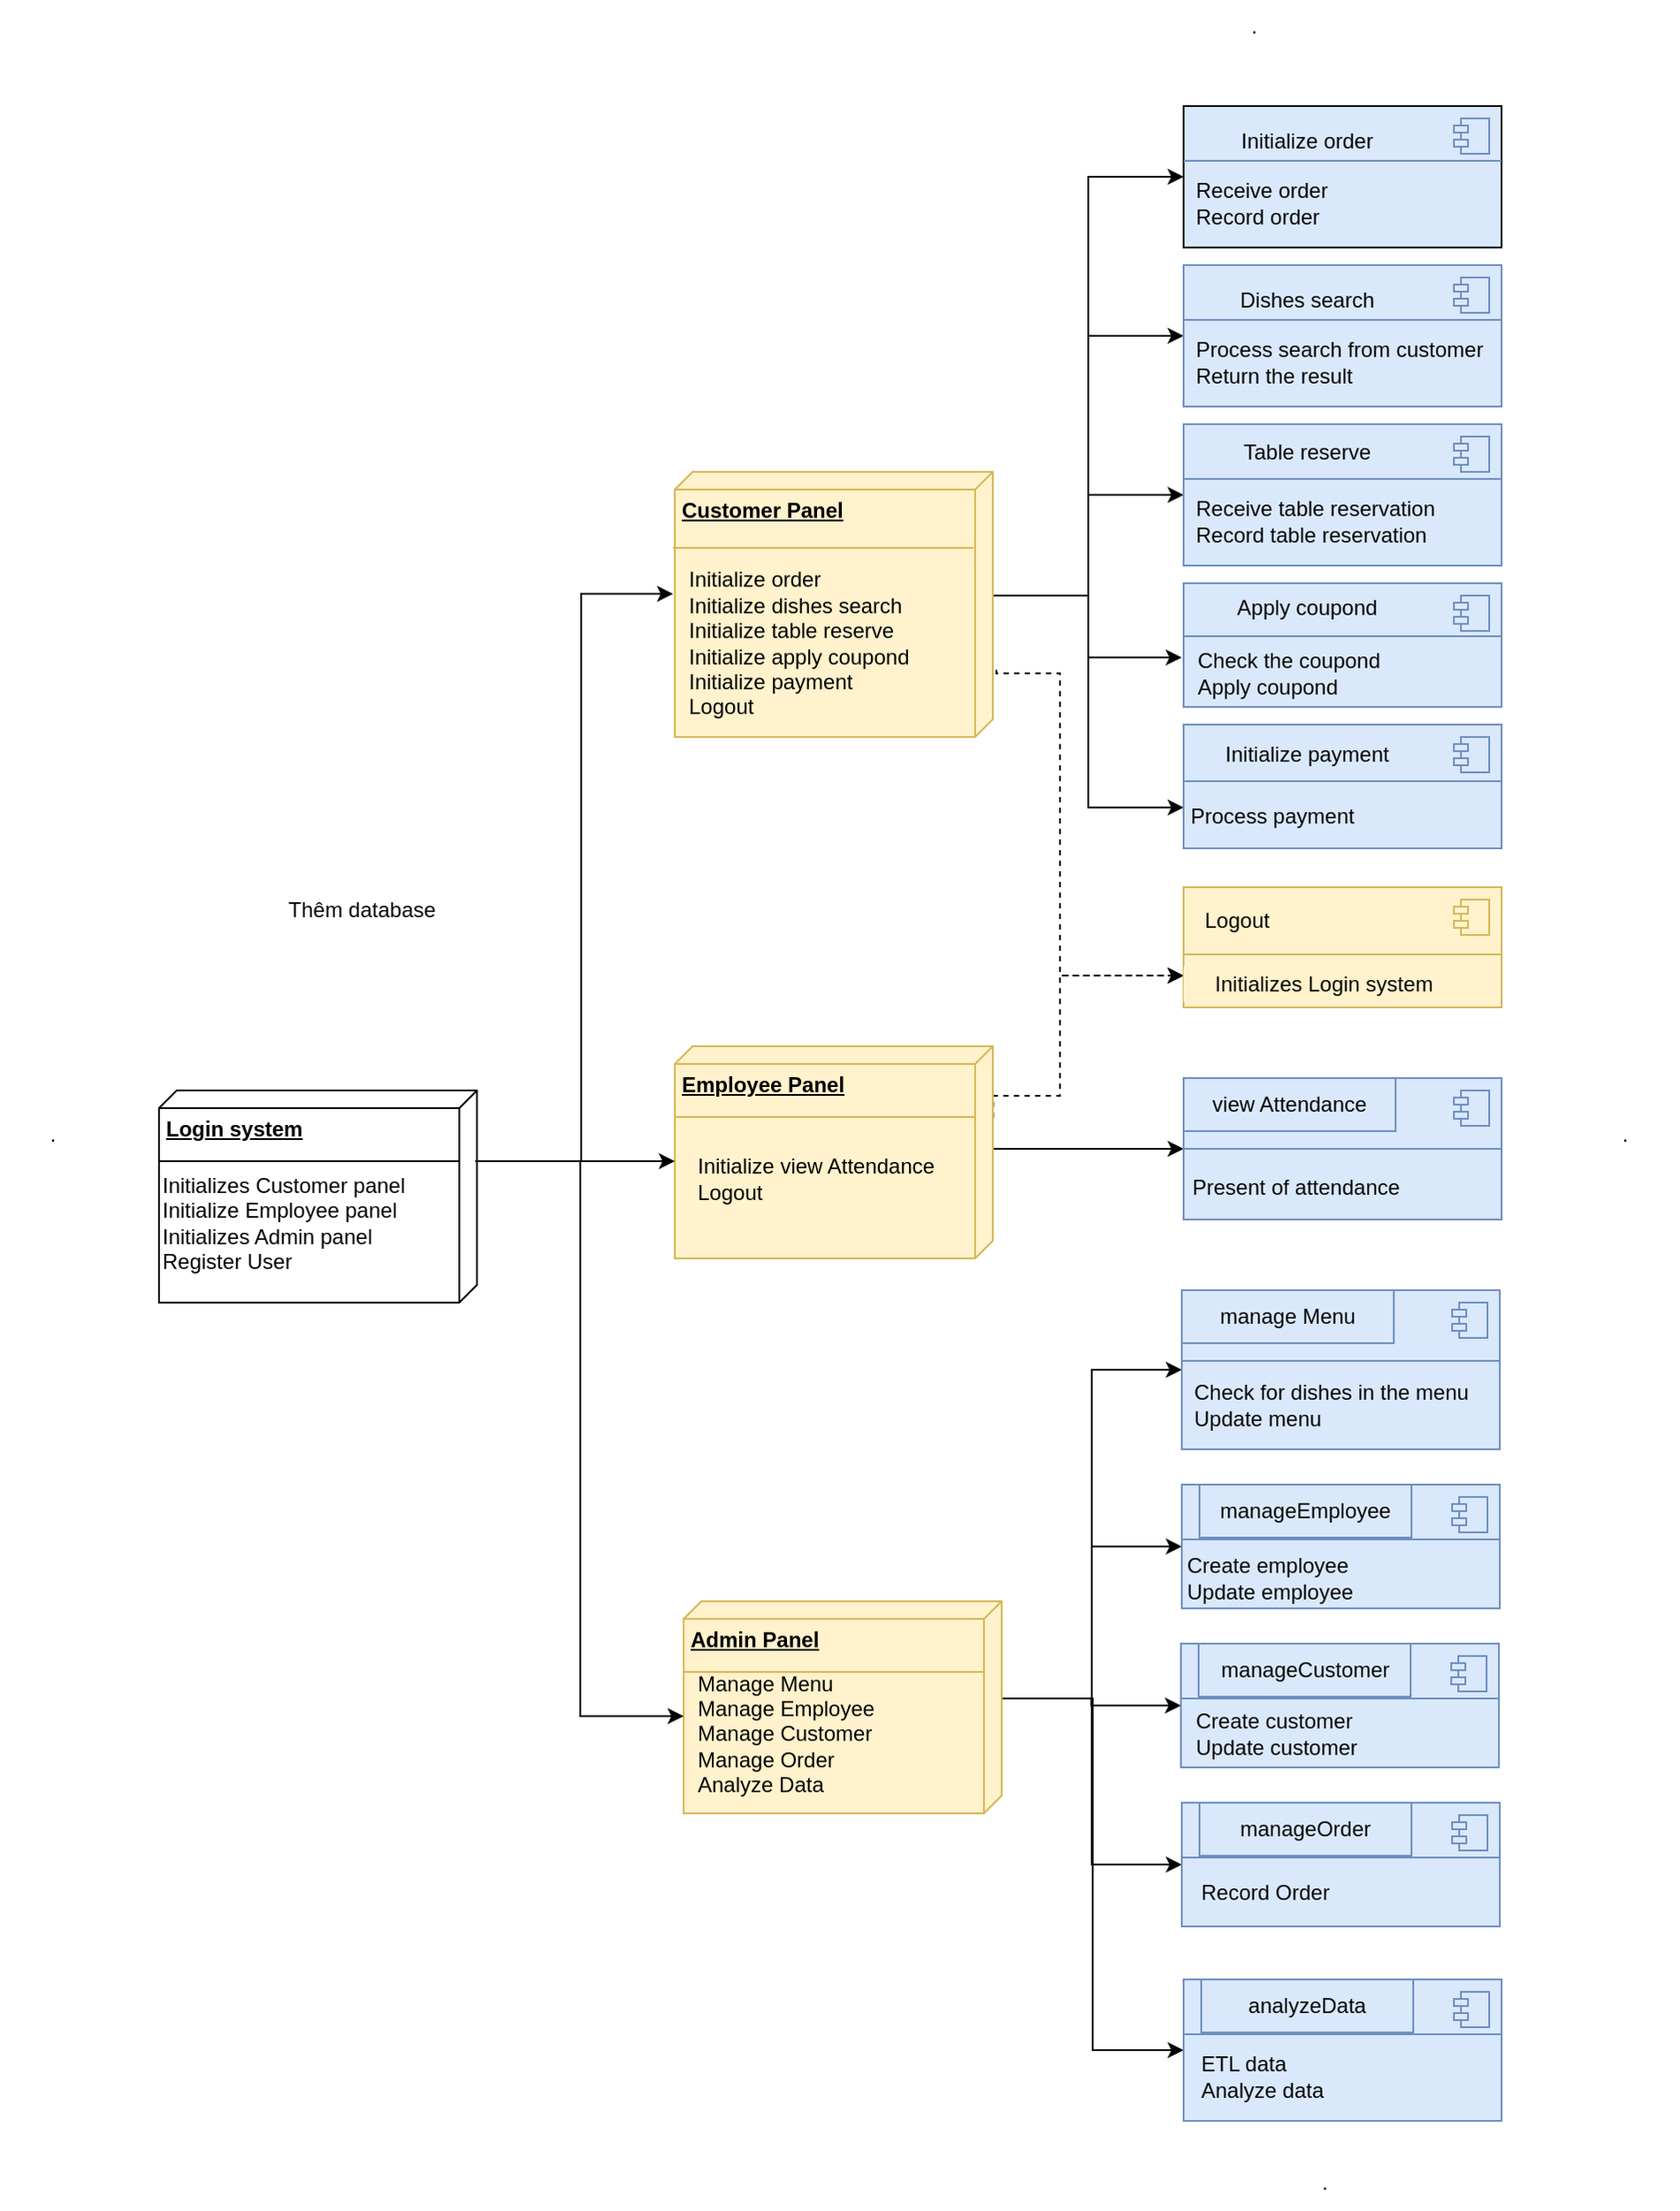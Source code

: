 <mxfile version="15.5.8" type="google"><diagram id="3T9UtdZtCtg2lIXIgLjs" name="Page-1"><mxGraphModel dx="2048" dy="1782" grid="1" gridSize="10" guides="1" tooltips="1" connect="1" arrows="1" fold="1" page="1" pageScale="1" pageWidth="827" pageHeight="1169" math="0" shadow="0"><root><mxCell id="0"/><mxCell id="1" parent="0"/><mxCell id="bgcoTMr867t-cPn1ZHvK-1" value="&lt;b&gt;Login system&lt;/b&gt;" style="verticalAlign=top;align=left;spacingTop=8;spacingLeft=2;spacingRight=12;shape=cube;size=10;direction=south;fontStyle=4;html=1;" parent="1" vertex="1"><mxGeometry x="10" y="307" width="180" height="120" as="geometry"/></mxCell><mxCell id="bgcoTMr867t-cPn1ZHvK-7" value="" style="endArrow=none;html=1;rounded=0;" parent="1" edge="1"><mxGeometry width="50" height="50" relative="1" as="geometry"><mxPoint x="10" y="347" as="sourcePoint"/><mxPoint x="180" y="347" as="targetPoint"/></mxGeometry></mxCell><mxCell id="JtZLrbqiGyBMy7_SzFzH-55" style="edgeStyle=orthogonalEdgeStyle;rounded=0;orthogonalLoop=1;jettySize=auto;html=1;exitX=0;exitY=0;exitDx=55;exitDy=0;exitPerimeter=0;entryX=0;entryY=0.5;entryDx=0;entryDy=0;" parent="1" source="bgcoTMr867t-cPn1ZHvK-8" target="bgcoTMr867t-cPn1ZHvK-42" edge="1"><mxGeometry relative="1" as="geometry"/></mxCell><mxCell id="JtZLrbqiGyBMy7_SzFzH-57" style="edgeStyle=orthogonalEdgeStyle;rounded=0;orthogonalLoop=1;jettySize=auto;html=1;exitX=0;exitY=0;exitDx=55;exitDy=0;exitPerimeter=0;entryX=0;entryY=0.5;entryDx=0;entryDy=0;" parent="1" source="bgcoTMr867t-cPn1ZHvK-8" target="bgcoTMr867t-cPn1ZHvK-14" edge="1"><mxGeometry relative="1" as="geometry"/></mxCell><mxCell id="JtZLrbqiGyBMy7_SzFzH-58" style="edgeStyle=orthogonalEdgeStyle;rounded=0;orthogonalLoop=1;jettySize=auto;html=1;exitX=0;exitY=0;exitDx=55;exitDy=0;exitPerimeter=0;entryX=0;entryY=0.5;entryDx=0;entryDy=0;" parent="1" source="bgcoTMr867t-cPn1ZHvK-8" target="bgcoTMr867t-cPn1ZHvK-18" edge="1"><mxGeometry relative="1" as="geometry"/></mxCell><mxCell id="JtZLrbqiGyBMy7_SzFzH-59" style="edgeStyle=orthogonalEdgeStyle;rounded=0;orthogonalLoop=1;jettySize=auto;html=1;exitX=0;exitY=0;exitDx=55;exitDy=0;exitPerimeter=0;entryX=0;entryY=0.5;entryDx=0;entryDy=0;" parent="1" source="bgcoTMr867t-cPn1ZHvK-8" target="bgcoTMr867t-cPn1ZHvK-22" edge="1"><mxGeometry relative="1" as="geometry"/></mxCell><mxCell id="JtZLrbqiGyBMy7_SzFzH-60" style="edgeStyle=orthogonalEdgeStyle;rounded=0;orthogonalLoop=1;jettySize=auto;html=1;exitX=0;exitY=0;exitDx=55;exitDy=0;exitPerimeter=0;entryX=0;entryY=0.5;entryDx=0;entryDy=0;" parent="1" source="bgcoTMr867t-cPn1ZHvK-8" target="bgcoTMr867t-cPn1ZHvK-26" edge="1"><mxGeometry relative="1" as="geometry"/></mxCell><mxCell id="bgcoTMr867t-cPn1ZHvK-8" value="&lt;b&gt;Admin Panel&lt;/b&gt;" style="verticalAlign=top;align=left;spacingTop=8;spacingLeft=2;spacingRight=12;shape=cube;size=10;direction=south;fontStyle=4;html=1;fillColor=#fff2cc;strokeColor=#d6b656;" parent="1" vertex="1"><mxGeometry x="307" y="596" width="180" height="120" as="geometry"/></mxCell><mxCell id="bgcoTMr867t-cPn1ZHvK-9" value="" style="endArrow=none;html=1;rounded=0;fillColor=#fff2cc;strokeColor=#d6b656;" parent="1" edge="1"><mxGeometry width="50" height="50" relative="1" as="geometry"><mxPoint x="307" y="636" as="sourcePoint"/><mxPoint x="477" y="636" as="targetPoint"/></mxGeometry></mxCell><mxCell id="JtZLrbqiGyBMy7_SzFzH-47" style="edgeStyle=orthogonalEdgeStyle;rounded=0;orthogonalLoop=1;jettySize=auto;html=1;exitX=0.747;exitY=-0.011;exitDx=0;exitDy=0;exitPerimeter=0;entryX=0;entryY=0.25;entryDx=0;entryDy=0;dashed=1;" parent="1" source="bgcoTMr867t-cPn1ZHvK-10" target="JtZLrbqiGyBMy7_SzFzH-23" edge="1"><mxGeometry relative="1" as="geometry"><Array as="points"><mxPoint x="484" y="71"/><mxPoint x="520" y="71"/><mxPoint x="520" y="242"/></Array></mxGeometry></mxCell><mxCell id="JtZLrbqiGyBMy7_SzFzH-49" style="edgeStyle=orthogonalEdgeStyle;rounded=0;orthogonalLoop=1;jettySize=auto;html=1;exitX=0;exitY=0;exitDx=70;exitDy=0;exitPerimeter=0;entryX=0;entryY=0.5;entryDx=0;entryDy=0;" parent="1" source="bgcoTMr867t-cPn1ZHvK-10" target="bgcoTMr867t-cPn1ZHvK-30" edge="1"><mxGeometry relative="1" as="geometry"/></mxCell><mxCell id="JtZLrbqiGyBMy7_SzFzH-50" style="edgeStyle=orthogonalEdgeStyle;rounded=0;orthogonalLoop=1;jettySize=auto;html=1;exitX=0;exitY=0;exitDx=70;exitDy=0;exitPerimeter=0;entryX=0;entryY=0.67;entryDx=0;entryDy=0;entryPerimeter=0;" parent="1" source="bgcoTMr867t-cPn1ZHvK-10" target="bgcoTMr867t-cPn1ZHvK-34" edge="1"><mxGeometry relative="1" as="geometry"/></mxCell><mxCell id="9MHFM3vKsaL5RqxzmAfH-20" style="edgeStyle=orthogonalEdgeStyle;rounded=0;orthogonalLoop=1;jettySize=auto;html=1;exitX=0;exitY=0;exitDx=70;exitDy=0;exitPerimeter=0;entryX=-0.006;entryY=0.6;entryDx=0;entryDy=0;entryPerimeter=0;" parent="1" source="bgcoTMr867t-cPn1ZHvK-10" target="9MHFM3vKsaL5RqxzmAfH-13" edge="1"><mxGeometry relative="1" as="geometry"/></mxCell><mxCell id="9MHFM3vKsaL5RqxzmAfH-21" style="edgeStyle=orthogonalEdgeStyle;rounded=0;orthogonalLoop=1;jettySize=auto;html=1;exitX=0;exitY=0;exitDx=70;exitDy=0;exitPerimeter=0;entryX=0;entryY=0.5;entryDx=0;entryDy=0;" parent="1" source="bgcoTMr867t-cPn1ZHvK-10" target="9MHFM3vKsaL5RqxzmAfH-1" edge="1"><mxGeometry relative="1" as="geometry"/></mxCell><mxCell id="9MHFM3vKsaL5RqxzmAfH-24" style="edgeStyle=orthogonalEdgeStyle;rounded=0;orthogonalLoop=1;jettySize=auto;html=1;exitX=0;exitY=0;exitDx=70;exitDy=0;exitPerimeter=0;entryX=0;entryY=0.5;entryDx=0;entryDy=0;" parent="1" source="bgcoTMr867t-cPn1ZHvK-10" target="9MHFM3vKsaL5RqxzmAfH-5" edge="1"><mxGeometry relative="1" as="geometry"/></mxCell><mxCell id="bgcoTMr867t-cPn1ZHvK-10" value="&lt;b&gt;Customer Panel&lt;/b&gt;" style="verticalAlign=top;align=left;spacingTop=8;spacingLeft=2;spacingRight=12;shape=cube;size=10;direction=south;fontStyle=4;html=1;fillColor=#fff2cc;strokeColor=#d6b656;" parent="1" vertex="1"><mxGeometry x="302" y="-43" width="180" height="150" as="geometry"/></mxCell><mxCell id="bgcoTMr867t-cPn1ZHvK-11" value="" style="endArrow=none;html=1;rounded=0;fillColor=#fff2cc;strokeColor=#d6b656;" parent="1" edge="1"><mxGeometry width="50" height="50" relative="1" as="geometry"><mxPoint x="301" as="sourcePoint"/><mxPoint x="471" as="targetPoint"/></mxGeometry></mxCell><mxCell id="JtZLrbqiGyBMy7_SzFzH-45" style="edgeStyle=orthogonalEdgeStyle;rounded=0;orthogonalLoop=1;jettySize=auto;html=1;exitX=0.336;exitY=-0.001;exitDx=0;exitDy=0;exitPerimeter=0;entryX=0;entryY=0.25;entryDx=0;entryDy=0;dashed=1;" parent="1" source="bgcoTMr867t-cPn1ZHvK-12" target="JtZLrbqiGyBMy7_SzFzH-23" edge="1"><mxGeometry relative="1" as="geometry"><Array as="points"><mxPoint x="482" y="310"/><mxPoint x="520" y="310"/><mxPoint x="520" y="242"/></Array></mxGeometry></mxCell><mxCell id="9MHFM3vKsaL5RqxzmAfH-33" style="edgeStyle=orthogonalEdgeStyle;rounded=0;orthogonalLoop=1;jettySize=auto;html=1;exitX=0;exitY=0;exitDx=55;exitDy=0;exitPerimeter=0;entryX=0;entryY=0.5;entryDx=0;entryDy=0;" parent="1" source="bgcoTMr867t-cPn1ZHvK-12" target="bgcoTMr867t-cPn1ZHvK-38" edge="1"><mxGeometry relative="1" as="geometry"><Array as="points"><mxPoint x="482" y="340"/></Array></mxGeometry></mxCell><mxCell id="bgcoTMr867t-cPn1ZHvK-12" value="&lt;b&gt;Employee Panel&lt;/b&gt;" style="verticalAlign=top;align=left;spacingTop=8;spacingLeft=2;spacingRight=12;shape=cube;size=10;direction=south;fontStyle=4;html=1;fillColor=#fff2cc;strokeColor=#d6b656;" parent="1" vertex="1"><mxGeometry x="302" y="282" width="180" height="120" as="geometry"/></mxCell><mxCell id="bgcoTMr867t-cPn1ZHvK-13" value="" style="endArrow=none;html=1;rounded=0;fillColor=#fff2cc;strokeColor=#d6b656;" parent="1" edge="1"><mxGeometry width="50" height="50" relative="1" as="geometry"><mxPoint x="302" y="322" as="sourcePoint"/><mxPoint x="472" y="322" as="targetPoint"/></mxGeometry></mxCell><mxCell id="bgcoTMr867t-cPn1ZHvK-14" value="" style="html=1;dropTarget=0;fillColor=#dae8fc;strokeColor=#6c8ebf;" parent="1" vertex="1"><mxGeometry x="589" y="530" width="180" height="70" as="geometry"/></mxCell><mxCell id="bgcoTMr867t-cPn1ZHvK-15" value="" style="shape=module;jettyWidth=8;jettyHeight=4;fillColor=#dae8fc;strokeColor=#6c8ebf;" parent="bgcoTMr867t-cPn1ZHvK-14" vertex="1"><mxGeometry x="1" width="20" height="20" relative="1" as="geometry"><mxPoint x="-27" y="7" as="offset"/></mxGeometry></mxCell><mxCell id="bgcoTMr867t-cPn1ZHvK-16" value="" style="endArrow=none;html=1;rounded=0;fillColor=#dae8fc;strokeColor=#6c8ebf;" parent="1" edge="1"><mxGeometry width="50" height="50" relative="1" as="geometry"><mxPoint x="589" y="561" as="sourcePoint"/><mxPoint x="769" y="561" as="targetPoint"/></mxGeometry></mxCell><mxCell id="bgcoTMr867t-cPn1ZHvK-17" value="manageEmployee" style="text;html=1;strokeColor=#6c8ebf;fillColor=#dae8fc;align=center;verticalAlign=middle;whiteSpace=wrap;rounded=0;" parent="1" vertex="1"><mxGeometry x="599" y="530" width="120" height="30" as="geometry"/></mxCell><mxCell id="bgcoTMr867t-cPn1ZHvK-18" value="" style="html=1;dropTarget=0;fillColor=#dae8fc;strokeColor=#6c8ebf;" parent="1" vertex="1"><mxGeometry x="588.5" y="620" width="180" height="70" as="geometry"/></mxCell><mxCell id="bgcoTMr867t-cPn1ZHvK-19" value="" style="shape=module;jettyWidth=8;jettyHeight=4;fillColor=#dae8fc;strokeColor=#6c8ebf;" parent="bgcoTMr867t-cPn1ZHvK-18" vertex="1"><mxGeometry x="1" width="20" height="20" relative="1" as="geometry"><mxPoint x="-27" y="7" as="offset"/></mxGeometry></mxCell><mxCell id="bgcoTMr867t-cPn1ZHvK-20" value="" style="endArrow=none;html=1;rounded=0;fillColor=#dae8fc;strokeColor=#6c8ebf;" parent="1" edge="1"><mxGeometry width="50" height="50" relative="1" as="geometry"><mxPoint x="588.5" y="651" as="sourcePoint"/><mxPoint x="768.5" y="651" as="targetPoint"/></mxGeometry></mxCell><mxCell id="bgcoTMr867t-cPn1ZHvK-21" value="manageCustomer" style="text;html=1;strokeColor=#6c8ebf;fillColor=#dae8fc;align=center;verticalAlign=middle;whiteSpace=wrap;rounded=0;" parent="1" vertex="1"><mxGeometry x="598.5" y="620" width="120" height="30" as="geometry"/></mxCell><mxCell id="bgcoTMr867t-cPn1ZHvK-22" value="" style="html=1;dropTarget=0;fillColor=#dae8fc;strokeColor=#6c8ebf;" parent="1" vertex="1"><mxGeometry x="589" y="710" width="180" height="70" as="geometry"/></mxCell><mxCell id="bgcoTMr867t-cPn1ZHvK-23" value="" style="shape=module;jettyWidth=8;jettyHeight=4;fillColor=#dae8fc;strokeColor=#6c8ebf;" parent="bgcoTMr867t-cPn1ZHvK-22" vertex="1"><mxGeometry x="1" width="20" height="20" relative="1" as="geometry"><mxPoint x="-27" y="7" as="offset"/></mxGeometry></mxCell><mxCell id="bgcoTMr867t-cPn1ZHvK-24" value="" style="endArrow=none;html=1;rounded=0;fillColor=#dae8fc;strokeColor=#6c8ebf;" parent="1" edge="1"><mxGeometry width="50" height="50" relative="1" as="geometry"><mxPoint x="589" y="741" as="sourcePoint"/><mxPoint x="769" y="741" as="targetPoint"/></mxGeometry></mxCell><mxCell id="bgcoTMr867t-cPn1ZHvK-25" value="manageOrder" style="text;html=1;strokeColor=#6c8ebf;fillColor=#dae8fc;align=center;verticalAlign=middle;whiteSpace=wrap;rounded=0;" parent="1" vertex="1"><mxGeometry x="599" y="710" width="120" height="30" as="geometry"/></mxCell><mxCell id="bgcoTMr867t-cPn1ZHvK-26" value="" style="html=1;dropTarget=0;fillColor=#dae8fc;strokeColor=#6c8ebf;" parent="1" vertex="1"><mxGeometry x="590" y="810" width="180" height="80" as="geometry"/></mxCell><mxCell id="bgcoTMr867t-cPn1ZHvK-27" value="" style="shape=module;jettyWidth=8;jettyHeight=4;fillColor=#dae8fc;strokeColor=#6c8ebf;" parent="bgcoTMr867t-cPn1ZHvK-26" vertex="1"><mxGeometry x="1" width="20" height="20" relative="1" as="geometry"><mxPoint x="-27" y="7" as="offset"/></mxGeometry></mxCell><mxCell id="bgcoTMr867t-cPn1ZHvK-28" value="" style="endArrow=none;html=1;rounded=0;fillColor=#dae8fc;strokeColor=#6c8ebf;" parent="1" edge="1"><mxGeometry width="50" height="50" relative="1" as="geometry"><mxPoint x="590" y="841" as="sourcePoint"/><mxPoint x="770" y="841" as="targetPoint"/></mxGeometry></mxCell><mxCell id="bgcoTMr867t-cPn1ZHvK-29" value="analyzeData" style="text;html=1;strokeColor=#6c8ebf;fillColor=#dae8fc;align=center;verticalAlign=middle;whiteSpace=wrap;rounded=0;" parent="1" vertex="1"><mxGeometry x="600" y="810" width="120" height="30" as="geometry"/></mxCell><mxCell id="bgcoTMr867t-cPn1ZHvK-30" value="" style="html=1;dropTarget=0;fillColor=#dae8fc;strokeColor=#6c8ebf;" parent="1" vertex="1"><mxGeometry x="590" y="-70" width="180" height="80" as="geometry"/></mxCell><mxCell id="bgcoTMr867t-cPn1ZHvK-31" value="" style="shape=module;jettyWidth=8;jettyHeight=4;fillColor=#dae8fc;strokeColor=#6c8ebf;" parent="bgcoTMr867t-cPn1ZHvK-30" vertex="1"><mxGeometry x="1" width="20" height="20" relative="1" as="geometry"><mxPoint x="-27" y="7" as="offset"/></mxGeometry></mxCell><mxCell id="bgcoTMr867t-cPn1ZHvK-32" value="" style="endArrow=none;html=1;rounded=0;fillColor=#dae8fc;strokeColor=#6c8ebf;" parent="1" edge="1"><mxGeometry width="50" height="50" relative="1" as="geometry"><mxPoint x="590" y="-39" as="sourcePoint"/><mxPoint x="770" y="-39" as="targetPoint"/></mxGeometry></mxCell><mxCell id="bgcoTMr867t-cPn1ZHvK-33" value="Table reserve" style="text;html=1;strokeColor=none;fillColor=#dae8fc;align=center;verticalAlign=middle;whiteSpace=wrap;rounded=0;" parent="1" vertex="1"><mxGeometry x="600" y="-69" width="120" height="29" as="geometry"/></mxCell><mxCell id="bgcoTMr867t-cPn1ZHvK-34" value="" style="html=1;dropTarget=0;fillColor=#dae8fc;strokeColor=#6c8ebf;" parent="1" vertex="1"><mxGeometry x="590" y="100" width="180" height="70" as="geometry"/></mxCell><mxCell id="bgcoTMr867t-cPn1ZHvK-35" value="" style="shape=module;jettyWidth=8;jettyHeight=4;fillColor=#dae8fc;strokeColor=#6c8ebf;" parent="bgcoTMr867t-cPn1ZHvK-34" vertex="1"><mxGeometry x="1" width="20" height="20" relative="1" as="geometry"><mxPoint x="-27" y="7" as="offset"/></mxGeometry></mxCell><mxCell id="bgcoTMr867t-cPn1ZHvK-37" value="Initialize payment" style="text;html=1;strokeColor=none;fillColor=#dae8fc;align=center;verticalAlign=middle;whiteSpace=wrap;rounded=0;" parent="1" vertex="1"><mxGeometry x="600" y="107" width="120" height="20" as="geometry"/></mxCell><mxCell id="bgcoTMr867t-cPn1ZHvK-38" value="" style="html=1;dropTarget=0;fillColor=#dae8fc;strokeColor=#6c8ebf;" parent="1" vertex="1"><mxGeometry x="590" y="300" width="180" height="80" as="geometry"/></mxCell><mxCell id="bgcoTMr867t-cPn1ZHvK-39" value="" style="shape=module;jettyWidth=8;jettyHeight=4;fillColor=#dae8fc;strokeColor=#6c8ebf;" parent="bgcoTMr867t-cPn1ZHvK-38" vertex="1"><mxGeometry x="1" width="20" height="20" relative="1" as="geometry"><mxPoint x="-27" y="7" as="offset"/></mxGeometry></mxCell><mxCell id="bgcoTMr867t-cPn1ZHvK-40" value="" style="endArrow=none;html=1;rounded=0;fillColor=#dae8fc;strokeColor=#6c8ebf;" parent="1" edge="1"><mxGeometry width="50" height="50" relative="1" as="geometry"><mxPoint x="590" y="340" as="sourcePoint"/><mxPoint x="770" y="340" as="targetPoint"/></mxGeometry></mxCell><mxCell id="bgcoTMr867t-cPn1ZHvK-41" value="view Attendance&lt;span style=&quot;color: rgba(0 , 0 , 0 , 0) ; font-family: monospace ; font-size: 0px&quot;&gt;%3CmxGraphModel%3E%3Croot%3E%3CmxCell%20id%3D%220%22%2F%3E%3CmxCell%20id%3D%221%22%20parent%3D%220%22%2F%3E%3CmxCell%20id%3D%222%22%20value%3D%22%22%20style%3D%22html%3D1%3BdropTarget%3D0%3B%22%20vertex%3D%221%22%20parent%3D%221%22%3E%3CmxGeometry%20x%3D%22590%22%20y%3D%22110%22%20width%3D%22180%22%20height%3D%2290%22%20as%3D%22geometry%22%2F%3E%3C%2FmxCell%3E%3CmxCell%20id%3D%223%22%20value%3D%22%22%20style%3D%22shape%3Dmodule%3BjettyWidth%3D8%3BjettyHeight%3D4%3B%22%20vertex%3D%221%22%20parent%3D%222%22%3E%3CmxGeometry%20x%3D%221%22%20width%3D%2220%22%20height%3D%2220%22%20relative%3D%221%22%20as%3D%22geometry%22%3E%3CmxPoint%20x%3D%22-27%22%20y%3D%227%22%20as%3D%22offset%22%2F%3E%3C%2FmxGeometry%3E%3C%2FmxCell%3E%3CmxCell%20id%3D%224%22%20value%3D%22%22%20style%3D%22endArrow%3Dnone%3Bhtml%3D1%3Brounded%3D0%3B%22%20edge%3D%221%22%20parent%3D%221%22%3E%3CmxGeometry%20width%3D%2250%22%20height%3D%2250%22%20relative%3D%221%22%20as%3D%22geometry%22%3E%3CmxPoint%20x%3D%22590%22%20y%3D%22141%22%20as%3D%22sourcePoint%22%2F%3E%3CmxPoint%20x%3D%22770%22%20y%3D%22141%22%20as%3D%22targetPoint%22%2F%3E%3C%2FmxGeometry%3E%3C%2FmxCell%3E%3CmxCell%20id%3D%225%22%20value%3D%22viewOrderStatus%22%20style%3D%22text%3Bhtml%3D1%3BstrokeColor%3Dnone%3BfillColor%3Dnone%3Balign%3Dcenter%3BverticalAlign%3Dmiddle%3BwhiteSpace%3Dwrap%3Brounded%3D0%3B%22%20vertex%3D%221%22%20parent%3D%221%22%3E%3CmxGeometry%20x%3D%22600%22%20y%3D%22110%22%20width%3D%22120%22%20height%3D%2230%22%20as%3D%22geometry%22%2F%3E%3C%2FmxCell%3E%3C%2Froot%3E%3C%2FmxGraphModel%3E&lt;/span&gt;" style="text;html=1;strokeColor=#6c8ebf;fillColor=#dae8fc;align=center;verticalAlign=middle;whiteSpace=wrap;rounded=0;" parent="1" vertex="1"><mxGeometry x="590" y="300" width="120" height="30" as="geometry"/></mxCell><mxCell id="bgcoTMr867t-cPn1ZHvK-42" value="" style="html=1;dropTarget=0;fillColor=#dae8fc;strokeColor=#6c8ebf;" parent="1" vertex="1"><mxGeometry x="589" y="420" width="180" height="90" as="geometry"/></mxCell><mxCell id="bgcoTMr867t-cPn1ZHvK-43" value="" style="shape=module;jettyWidth=8;jettyHeight=4;fillColor=#dae8fc;strokeColor=#6c8ebf;" parent="bgcoTMr867t-cPn1ZHvK-42" vertex="1"><mxGeometry x="1" width="20" height="20" relative="1" as="geometry"><mxPoint x="-27" y="7" as="offset"/></mxGeometry></mxCell><mxCell id="bgcoTMr867t-cPn1ZHvK-44" value="" style="endArrow=none;html=1;rounded=0;fillColor=#dae8fc;strokeColor=#6c8ebf;" parent="1" edge="1"><mxGeometry width="50" height="50" relative="1" as="geometry"><mxPoint x="589" y="460" as="sourcePoint"/><mxPoint x="769" y="460" as="targetPoint"/></mxGeometry></mxCell><mxCell id="bgcoTMr867t-cPn1ZHvK-45" value="manage Menu" style="text;html=1;strokeColor=#6c8ebf;fillColor=#dae8fc;align=center;verticalAlign=middle;whiteSpace=wrap;rounded=0;" parent="1" vertex="1"><mxGeometry x="589" y="420" width="120" height="30" as="geometry"/></mxCell><mxCell id="9MHFM3vKsaL5RqxzmAfH-40" style="edgeStyle=orthogonalEdgeStyle;rounded=0;orthogonalLoop=1;jettySize=auto;html=1;exitX=1;exitY=0;exitDx=0;exitDy=0;entryX=0;entryY=0;entryDx=65;entryDy=180;entryPerimeter=0;" parent="1" source="JtZLrbqiGyBMy7_SzFzH-2" target="bgcoTMr867t-cPn1ZHvK-12" edge="1"><mxGeometry relative="1" as="geometry"/></mxCell><mxCell id="9MHFM3vKsaL5RqxzmAfH-41" style="edgeStyle=orthogonalEdgeStyle;rounded=0;orthogonalLoop=1;jettySize=auto;html=1;exitX=1;exitY=0;exitDx=0;exitDy=0;entryX=0;entryY=0;entryDx=65;entryDy=180;entryPerimeter=0;" parent="1" source="JtZLrbqiGyBMy7_SzFzH-2" target="bgcoTMr867t-cPn1ZHvK-8" edge="1"><mxGeometry relative="1" as="geometry"/></mxCell><mxCell id="9MHFM3vKsaL5RqxzmAfH-44" style="edgeStyle=orthogonalEdgeStyle;rounded=0;orthogonalLoop=1;jettySize=auto;html=1;entryX=0.48;entryY=1;entryDx=0;entryDy=0;entryPerimeter=0;" parent="1" edge="1"><mxGeometry relative="1" as="geometry"><mxPoint x="189" y="347" as="sourcePoint"/><mxPoint x="301" y="26" as="targetPoint"/><Array as="points"><mxPoint x="189" y="347"/><mxPoint x="249" y="347"/><mxPoint x="249" y="26"/></Array></mxGeometry></mxCell><mxCell id="JtZLrbqiGyBMy7_SzFzH-2" value="Initializes Customer panel&lt;br&gt;Initialize Employee panel&lt;br&gt;Initializes Admin panel&lt;br&gt;Register User" style="text;html=1;strokeColor=none;fillColor=none;align=left;verticalAlign=middle;whiteSpace=wrap;rounded=0;" parent="1" vertex="1"><mxGeometry x="10" y="367" width="180" height="30" as="geometry"/></mxCell><mxCell id="JtZLrbqiGyBMy7_SzFzH-3" value="Initialize order&lt;br&gt;Initialize dishes search&lt;br&gt;Initialize table reserve&lt;br&gt;Initialize apply coupond&lt;br&gt;Initialize payment&lt;br&gt;Logout" style="text;html=1;strokeColor=none;fillColor=#fff2cc;align=left;verticalAlign=middle;whiteSpace=wrap;rounded=0;" parent="1" vertex="1"><mxGeometry x="307.5" y="39" width="159" height="30" as="geometry"/></mxCell><mxCell id="JtZLrbqiGyBMy7_SzFzH-7" value="Initialize view Attendance&lt;br&gt;Logout" style="text;html=1;strokeColor=none;fillColor=#fff2cc;align=left;verticalAlign=middle;whiteSpace=wrap;rounded=0;" parent="1" vertex="1"><mxGeometry x="312.5" y="342" width="159" height="30" as="geometry"/></mxCell><mxCell id="JtZLrbqiGyBMy7_SzFzH-8" value="Manage Menu&lt;br&gt;Manage Employee&lt;br&gt;Manage Customer&lt;br&gt;Manage Order&lt;br&gt;Analyze Data" style="text;html=1;strokeColor=none;fillColor=#fff2cc;align=left;verticalAlign=middle;whiteSpace=wrap;rounded=0;" parent="1" vertex="1"><mxGeometry x="312.5" y="656" width="159" height="30" as="geometry"/></mxCell><mxCell id="JtZLrbqiGyBMy7_SzFzH-14" value="" style="endArrow=none;html=1;rounded=0;fillColor=#dae8fc;strokeColor=#6c8ebf;" parent="1" edge="1"><mxGeometry width="50" height="50" relative="1" as="geometry"><mxPoint x="590.0" y="132" as="sourcePoint"/><mxPoint x="770" y="132" as="targetPoint"/><Array as="points"/></mxGeometry></mxCell><mxCell id="JtZLrbqiGyBMy7_SzFzH-17" value="" style="html=1;dropTarget=0;fillColor=#fff2cc;strokeColor=#d6b656;" parent="1" vertex="1"><mxGeometry x="590" y="192" width="180" height="68" as="geometry"/></mxCell><mxCell id="JtZLrbqiGyBMy7_SzFzH-18" value="" style="shape=module;jettyWidth=8;jettyHeight=4;fillColor=#fff2cc;strokeColor=#d6b656;" parent="JtZLrbqiGyBMy7_SzFzH-17" vertex="1"><mxGeometry x="1" width="20" height="20" relative="1" as="geometry"><mxPoint x="-27" y="7" as="offset"/></mxGeometry></mxCell><mxCell id="JtZLrbqiGyBMy7_SzFzH-21" value="Logout" style="text;html=1;strokeColor=none;fillColor=#fff2cc;align=left;verticalAlign=middle;whiteSpace=wrap;rounded=0;" parent="1" vertex="1"><mxGeometry x="600" y="196" width="120" height="30" as="geometry"/></mxCell><mxCell id="JtZLrbqiGyBMy7_SzFzH-22" value="" style="endArrow=none;html=1;rounded=0;fillColor=#fff2cc;strokeColor=#d6b656;" parent="1" edge="1"><mxGeometry width="50" height="50" relative="1" as="geometry"><mxPoint x="590.0" y="230.0" as="sourcePoint"/><mxPoint x="770" y="230.0" as="targetPoint"/><Array as="points"/></mxGeometry></mxCell><mxCell id="JtZLrbqiGyBMy7_SzFzH-23" value="Initializes Login system" style="text;html=1;strokeColor=none;fillColor=#fff2cc;align=center;verticalAlign=middle;whiteSpace=wrap;rounded=0;" parent="1" vertex="1"><mxGeometry x="590" y="237" width="159" height="20" as="geometry"/></mxCell><mxCell id="9MHFM3vKsaL5RqxzmAfH-1" value="" style="html=1;dropTarget=0;fillColor=#dae8fc;strokeColor=#6c8ebf;" parent="1" vertex="1"><mxGeometry x="590" y="-160" width="180" height="80" as="geometry"/></mxCell><mxCell id="9MHFM3vKsaL5RqxzmAfH-2" value="" style="shape=module;jettyWidth=8;jettyHeight=4;fillColor=#dae8fc;strokeColor=#6c8ebf;" parent="9MHFM3vKsaL5RqxzmAfH-1" vertex="1"><mxGeometry x="1" width="20" height="20" relative="1" as="geometry"><mxPoint x="-27" y="7" as="offset"/></mxGeometry></mxCell><mxCell id="9MHFM3vKsaL5RqxzmAfH-3" value="" style="endArrow=none;html=1;rounded=0;fillColor=#dae8fc;strokeColor=#6c8ebf;" parent="1" edge="1"><mxGeometry width="50" height="50" relative="1" as="geometry"><mxPoint x="590" y="-129" as="sourcePoint"/><mxPoint x="770" y="-129" as="targetPoint"/></mxGeometry></mxCell><mxCell id="9MHFM3vKsaL5RqxzmAfH-4" value="Dishes search" style="text;html=1;strokeColor=none;fillColor=#dae8fc;align=center;verticalAlign=middle;whiteSpace=wrap;rounded=0;" parent="1" vertex="1"><mxGeometry x="600" y="-150" width="120" height="20" as="geometry"/></mxCell><mxCell id="9MHFM3vKsaL5RqxzmAfH-5" value="" style="html=1;dropTarget=0;fillColor=#dae8fc;strokeColor=default;" parent="1" vertex="1"><mxGeometry x="590" y="-250" width="180" height="80" as="geometry"/></mxCell><mxCell id="9MHFM3vKsaL5RqxzmAfH-6" value="" style="shape=module;jettyWidth=8;jettyHeight=4;fillColor=#dae8fc;strokeColor=#6c8ebf;" parent="9MHFM3vKsaL5RqxzmAfH-5" vertex="1"><mxGeometry x="1" width="20" height="20" relative="1" as="geometry"><mxPoint x="-27" y="7" as="offset"/></mxGeometry></mxCell><mxCell id="9MHFM3vKsaL5RqxzmAfH-7" value="" style="endArrow=none;html=1;rounded=0;fillColor=#dae8fc;strokeColor=#6c8ebf;" parent="1" edge="1"><mxGeometry width="50" height="50" relative="1" as="geometry"><mxPoint x="590" y="-219" as="sourcePoint"/><mxPoint x="770" y="-219" as="targetPoint"/></mxGeometry></mxCell><mxCell id="9MHFM3vKsaL5RqxzmAfH-8" value="Initialize order" style="text;html=1;strokeColor=none;fillColor=#dae8fc;align=center;verticalAlign=middle;whiteSpace=wrap;rounded=0;" parent="1" vertex="1"><mxGeometry x="600" y="-240" width="120" height="20" as="geometry"/></mxCell><mxCell id="9MHFM3vKsaL5RqxzmAfH-9" value="Receive order&lt;br&gt;Record order" style="text;html=1;strokeColor=none;fillColor=#dae8fc;align=left;verticalAlign=middle;whiteSpace=wrap;rounded=0;" parent="1" vertex="1"><mxGeometry x="595" y="-210" width="130" height="30" as="geometry"/></mxCell><mxCell id="9MHFM3vKsaL5RqxzmAfH-10" value="Process search from customer&lt;br&gt;Return the result" style="text;html=1;strokeColor=none;fillColor=#dae8fc;align=left;verticalAlign=middle;whiteSpace=wrap;rounded=0;" parent="1" vertex="1"><mxGeometry x="595" y="-120" width="165" height="30" as="geometry"/></mxCell><mxCell id="9MHFM3vKsaL5RqxzmAfH-11" value="Receive table reservation&lt;br&gt;Record table reservation" style="text;html=1;strokeColor=none;fillColor=#dae8fc;align=left;verticalAlign=middle;whiteSpace=wrap;rounded=0;" parent="1" vertex="1"><mxGeometry x="595" y="-30" width="170" height="30" as="geometry"/></mxCell><mxCell id="9MHFM3vKsaL5RqxzmAfH-13" value="" style="html=1;dropTarget=0;fillColor=#dae8fc;strokeColor=#6c8ebf;" parent="1" vertex="1"><mxGeometry x="590" y="20" width="180" height="70" as="geometry"/></mxCell><mxCell id="9MHFM3vKsaL5RqxzmAfH-14" value="" style="shape=module;jettyWidth=8;jettyHeight=4;fillColor=#dae8fc;strokeColor=#6c8ebf;" parent="9MHFM3vKsaL5RqxzmAfH-13" vertex="1"><mxGeometry x="1" width="20" height="20" relative="1" as="geometry"><mxPoint x="-27" y="7" as="offset"/></mxGeometry></mxCell><mxCell id="9MHFM3vKsaL5RqxzmAfH-15" value="Apply coupond" style="text;html=1;strokeColor=none;fillColor=#dae8fc;align=center;verticalAlign=middle;whiteSpace=wrap;rounded=0;" parent="1" vertex="1"><mxGeometry x="600" y="24" width="120" height="20" as="geometry"/></mxCell><mxCell id="9MHFM3vKsaL5RqxzmAfH-16" value="Check the coupond&lt;br&gt;Apply coupond" style="text;html=1;strokeColor=none;fillColor=#dae8fc;align=left;verticalAlign=middle;whiteSpace=wrap;rounded=0;" parent="1" vertex="1"><mxGeometry x="596" y="56" width="170" height="30" as="geometry"/></mxCell><mxCell id="9MHFM3vKsaL5RqxzmAfH-17" value="" style="endArrow=none;html=1;rounded=0;fillColor=#dae8fc;strokeColor=#6c8ebf;" parent="1" edge="1"><mxGeometry width="50" height="50" relative="1" as="geometry"><mxPoint x="590" y="50" as="sourcePoint"/><mxPoint x="770" y="50" as="targetPoint"/></mxGeometry></mxCell><mxCell id="9MHFM3vKsaL5RqxzmAfH-18" value="Process payment" style="text;html=1;strokeColor=none;fillColor=#dae8fc;align=left;verticalAlign=middle;whiteSpace=wrap;rounded=0;" parent="1" vertex="1"><mxGeometry x="592" y="137" width="170" height="30" as="geometry"/></mxCell><mxCell id="9MHFM3vKsaL5RqxzmAfH-25" value="Present of attendance" style="text;html=1;strokeColor=none;fillColor=#dae8fc;align=left;verticalAlign=middle;whiteSpace=wrap;rounded=0;" parent="1" vertex="1"><mxGeometry x="592.5" y="347" width="170" height="30" as="geometry"/></mxCell><mxCell id="9MHFM3vKsaL5RqxzmAfH-45" value="Check for dishes in the menu&lt;br&gt;Update menu" style="text;html=1;strokeColor=none;fillColor=#dae8fc;align=left;verticalAlign=middle;whiteSpace=wrap;rounded=0;" parent="1" vertex="1"><mxGeometry x="594" y="470" width="170" height="30" as="geometry"/></mxCell><mxCell id="9MHFM3vKsaL5RqxzmAfH-46" value="Create employee&lt;br&gt;Update employee" style="text;html=1;strokeColor=none;fillColor=#dae8fc;align=left;verticalAlign=middle;whiteSpace=wrap;rounded=0;" parent="1" vertex="1"><mxGeometry x="589.5" y="568" width="170" height="30" as="geometry"/></mxCell><mxCell id="9MHFM3vKsaL5RqxzmAfH-47" value="Create customer&lt;br&gt;Update customer" style="text;html=1;strokeColor=none;fillColor=#dae8fc;align=left;verticalAlign=middle;whiteSpace=wrap;rounded=0;" parent="1" vertex="1"><mxGeometry x="594.5" y="656" width="170" height="30" as="geometry"/></mxCell><mxCell id="9MHFM3vKsaL5RqxzmAfH-48" value="Record Order" style="text;html=1;strokeColor=none;fillColor=#dae8fc;align=left;verticalAlign=middle;whiteSpace=wrap;rounded=0;" parent="1" vertex="1"><mxGeometry x="597.5" y="746" width="170" height="30" as="geometry"/></mxCell><mxCell id="9MHFM3vKsaL5RqxzmAfH-49" value="ETL data&lt;br&gt;Analyze data" style="text;html=1;strokeColor=none;fillColor=#dae8fc;align=left;verticalAlign=middle;whiteSpace=wrap;rounded=0;" parent="1" vertex="1"><mxGeometry x="597.5" y="850" width="170" height="30" as="geometry"/></mxCell><mxCell id="lgFArKkmLiNM0g3AY1-9-1" value="Thêm database" style="text;html=1;strokeColor=none;fillColor=none;align=center;verticalAlign=middle;whiteSpace=wrap;rounded=0;" parent="1" vertex="1"><mxGeometry x="80" y="180" width="90" height="50" as="geometry"/></mxCell><mxCell id="W_DQmg5yEQ1wgR42ku5G-1" value="." style="text;html=1;strokeColor=none;fillColor=none;align=center;verticalAlign=middle;whiteSpace=wrap;rounded=0;" vertex="1" parent="1"><mxGeometry x="-80" y="317" width="60" height="30" as="geometry"/></mxCell><mxCell id="W_DQmg5yEQ1wgR42ku5G-2" value="." style="text;html=1;strokeColor=none;fillColor=none;align=center;verticalAlign=middle;whiteSpace=wrap;rounded=0;" vertex="1" parent="1"><mxGeometry x="810" y="317" width="60" height="30" as="geometry"/></mxCell><mxCell id="W_DQmg5yEQ1wgR42ku5G-3" value="." style="text;html=1;strokeColor=none;fillColor=none;align=center;verticalAlign=middle;whiteSpace=wrap;rounded=0;" vertex="1" parent="1"><mxGeometry x="600" y="-310" width="60" height="30" as="geometry"/></mxCell><mxCell id="W_DQmg5yEQ1wgR42ku5G-4" value="." style="text;html=1;strokeColor=none;fillColor=none;align=center;verticalAlign=middle;whiteSpace=wrap;rounded=0;" vertex="1" parent="1"><mxGeometry x="639.5" y="910" width="60" height="30" as="geometry"/></mxCell></root></mxGraphModel></diagram></mxfile>